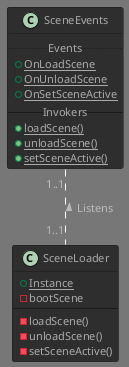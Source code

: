 @startuml scenesystem
!theme reddress-darkblue

class SceneLoader {
    {static} +Instance
    -bootScene
    --
    -loadScene()
    -unloadScene()
    -setSceneActive()
}

class SceneEvents {
    ..Events..
    {static} +OnLoadScene
    {static} +OnUnloadScene
    {static} +OnSetSceneActive
    --Invokers--
    {static} +loadScene()
    {static} +unloadScene()
    {static} +setSceneActive()
}

SceneLoader    "1..1"   .up.    "1..1"    SceneEvents   : " Listens >"

@enduml